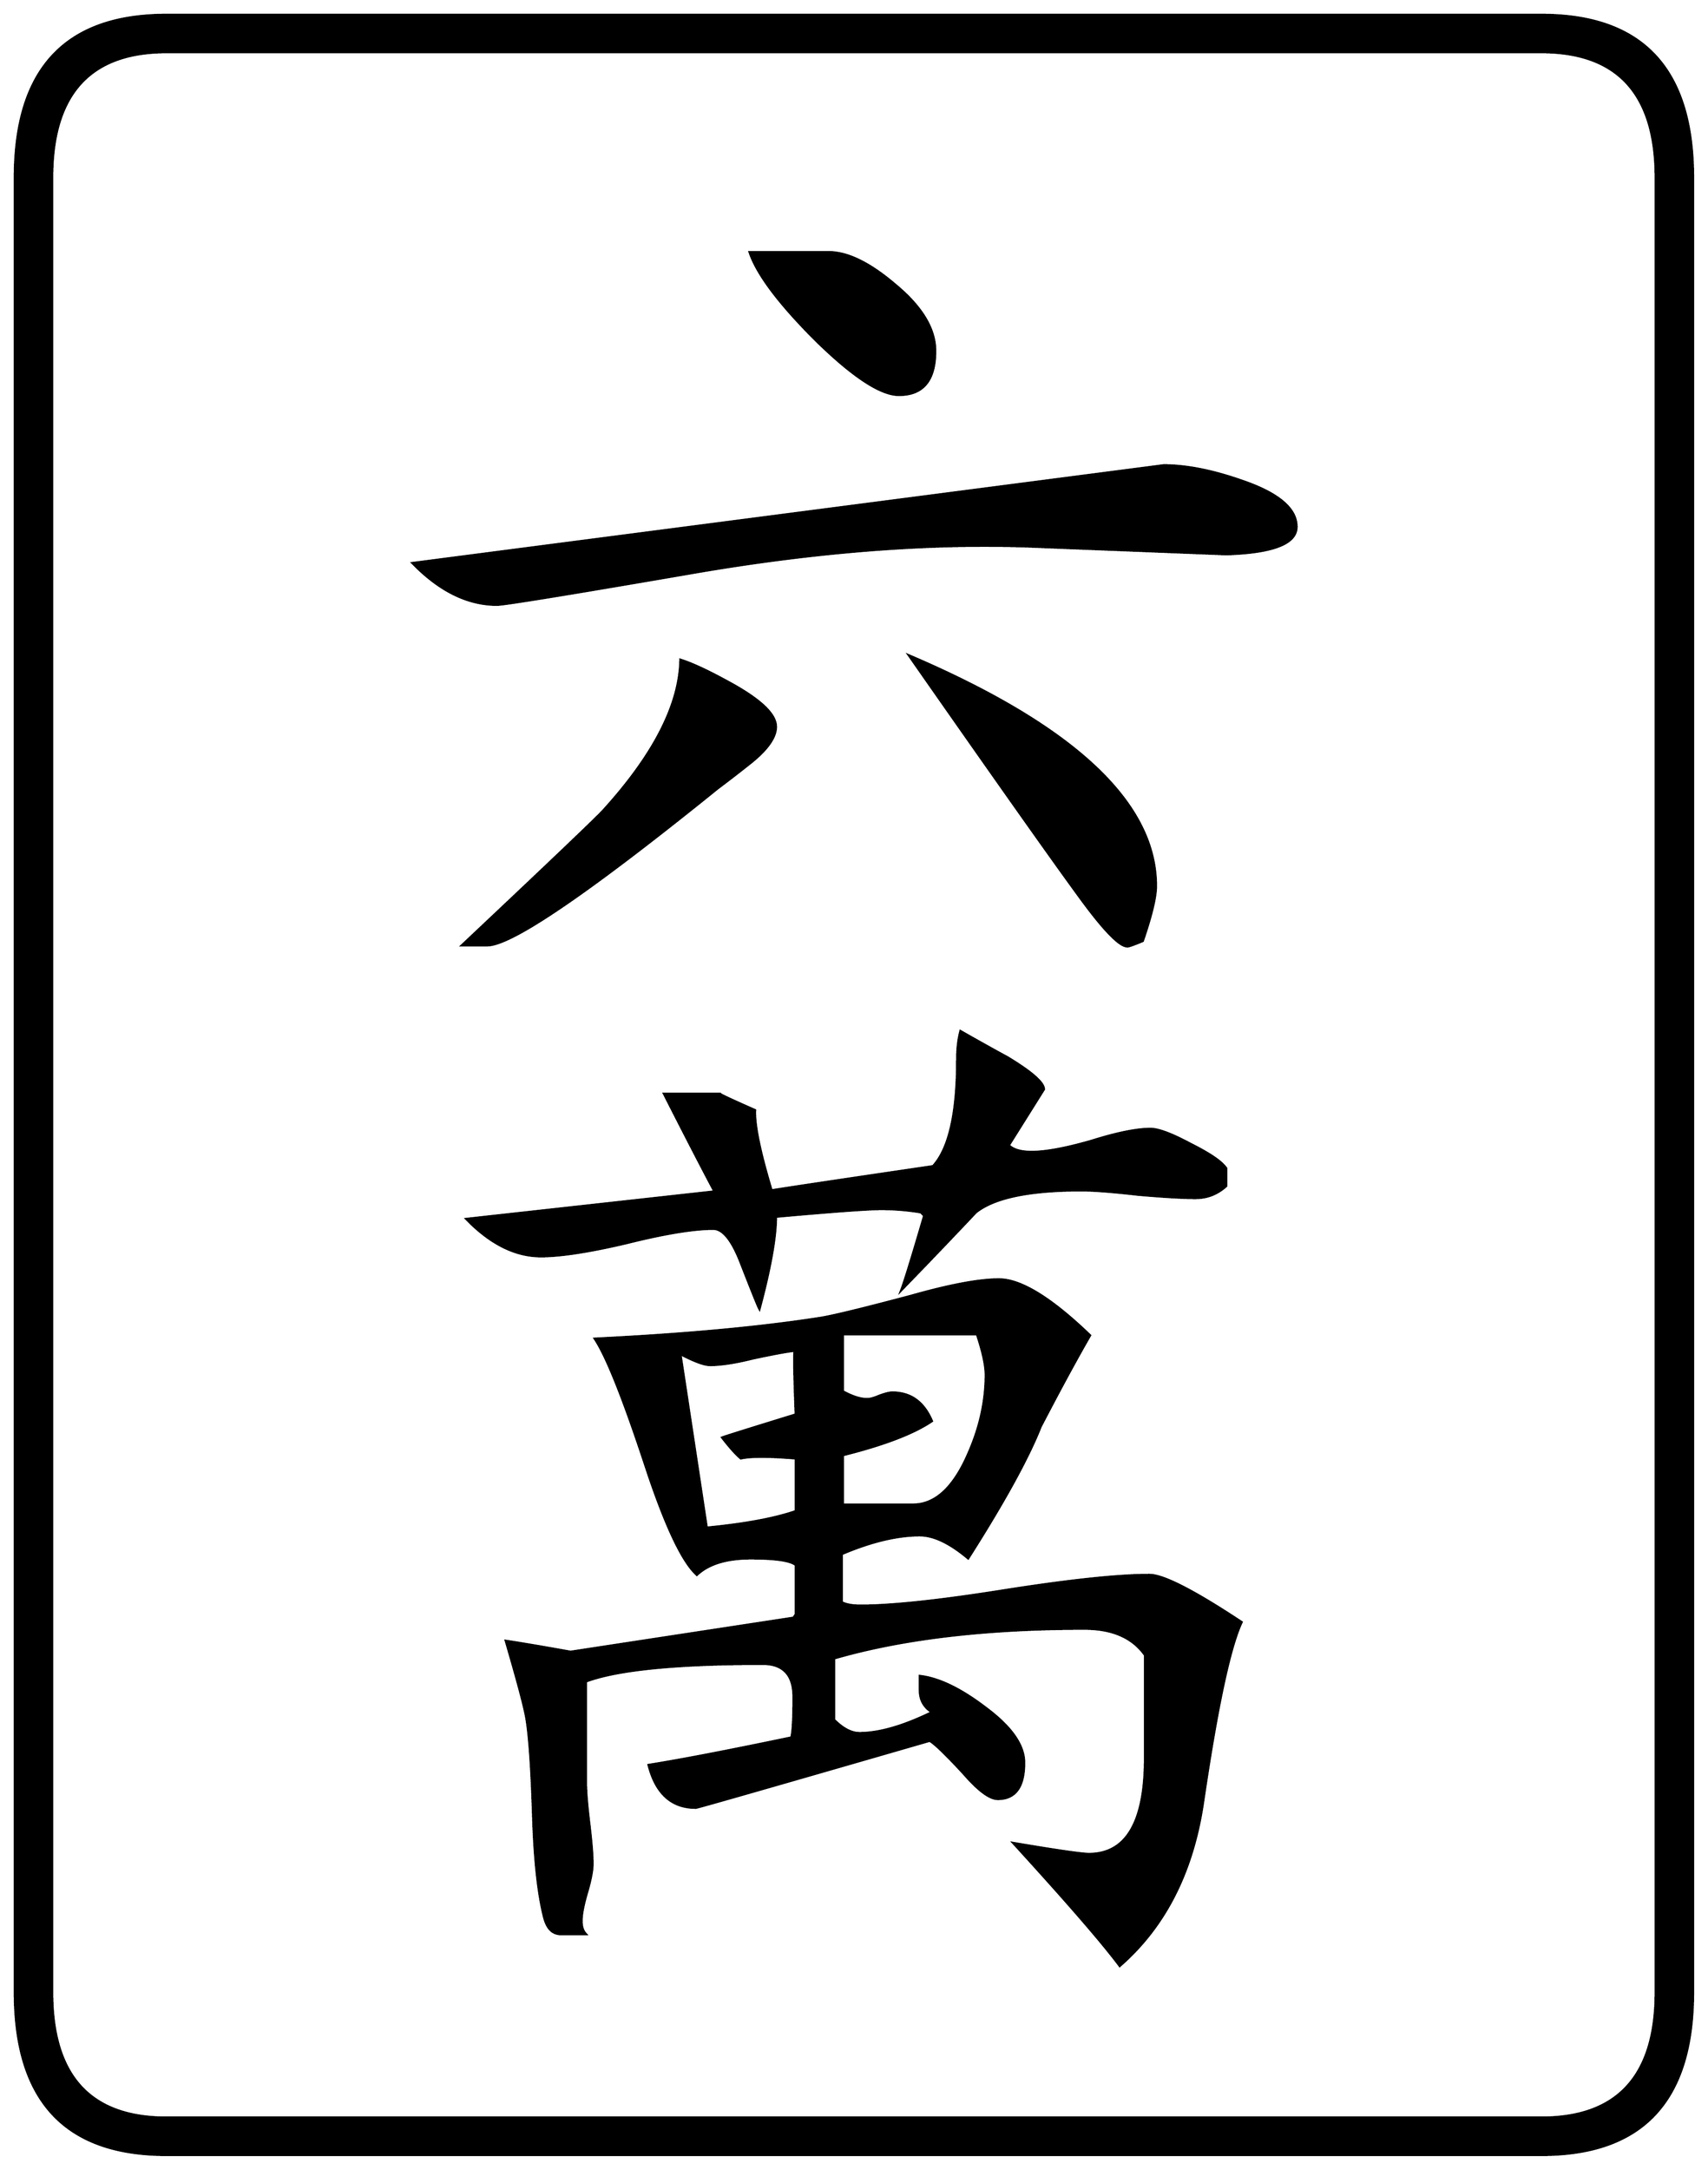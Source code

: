 


\begin{tikzpicture}[y=0.80pt, x=0.80pt, yscale=-1.0, xscale=1.0, inner sep=0pt, outer sep=0pt]
\begin{scope}[shift={(100.0,1706.0)},nonzero rule]
  \path[draw=.,fill=.,line width=1.600pt] (1578.0,244.0) .. controls
    (1578.0,342.667) and (1532.0,392.0) .. (1440.0,392.0) --
    (188.0,392.0) .. controls (96.0,392.0) and (50.0,342.667) ..
    (50.0,244.0) -- (50.0,-1408.0) .. controls (50.0,-1506.667)
    and (96.0,-1556.0) .. (188.0,-1556.0) -- (1440.0,-1556.0) ..
    controls (1532.0,-1556.0) and (1578.0,-1506.667) ..
    (1578.0,-1408.0) -- (1578.0,244.0) -- cycle(1544.0,244.0) --
    (1544.0,-1408.0) .. controls (1544.0,-1484.0) and
    (1509.333,-1522.0) .. (1440.0,-1522.0) -- (188.0,-1522.0) ..
    controls (118.667,-1522.0) and (84.0,-1484.0) ..
    (84.0,-1408.0) -- (84.0,244.0) .. controls (84.0,320.0) and
    (118.667,358.0) .. (188.0,358.0) -- (1440.0,358.0) .. controls
    (1509.333,358.0) and (1544.0,320.0) .. (1544.0,244.0) --
    cycle(888.0,-1250.0) .. controls (888.0,-1223.333) and
    (877.0,-1210.0) .. (855.0,-1210.0) .. controls
    (838.333,-1210.0) and (813.0,-1226.667) .. (779.0,-1260.0) ..
    controls (745.667,-1293.333) and (725.667,-1320.0) ..
    (719.0,-1340.0) -- (791.0,-1340.0) .. controls
    (808.333,-1340.0) and (828.667,-1330.0) .. (852.0,-1310.0) ..
    controls (876.0,-1290.0) and (888.0,-1270.0) ..
    (888.0,-1250.0) -- cycle(1217.0,-1090.0) .. controls
    (1217.0,-1074.667) and (1195.667,-1066.333) .. (1153.0,-1065.0) --
    (975.0,-1072.0) .. controls (883.667,-1075.333) and
    (783.0,-1067.667) .. (673.0,-1049.0) .. controls
    (557.0,-1029.0) and (495.667,-1019.0) .. (489.0,-1019.0) ..
    controls (462.333,-1019.0) and (436.667,-1031.667) ..
    (412.0,-1057.0) -- (1096.0,-1146.0) .. controls
    (1116.667,-1146.0) and (1140.333,-1141.333) .. (1167.0,-1132.0) ..
    controls (1200.333,-1120.667) and (1217.0,-1106.667) ..
    (1217.0,-1090.0) -- cycle(1089.0,-763.0) .. controls
    (1089.0,-753.0) and (1085.0,-736.333) .. (1077.0,-713.0) ..
    controls (1069.0,-709.667) and (1064.333,-708.0) ..
    (1063.0,-708.0) .. controls (1055.667,-708.0) and
    (1040.667,-723.667) .. (1018.0,-755.0) .. controls
    (992.667,-789.667) and (941.333,-862.333) .. (864.0,-973.0) ..
    controls (1014.0,-909.0) and (1089.0,-839.0) ..
    (1089.0,-763.0) -- cycle(743.0,-908.0) .. controls
    (743.0,-898.667) and (735.667,-888.0) .. (721.0,-876.0) ..
    controls (711.0,-868.0) and (700.667,-860.0) .. (690.0,-852.0)
    .. controls (572.0,-756.667) and (502.0,-709.0) ..
    (480.0,-709.0) -- (457.0,-709.0) .. controls (537.0,-784.333)
    and (580.0,-825.333) .. (586.0,-832.0) .. controls
    (632.0,-882.667) and (655.333,-928.333) .. (656.0,-969.0) ..
    controls (666.667,-965.667) and (681.667,-958.667) .. (701.0,-948.0)
    .. controls (729.0,-932.667) and (743.0,-919.333) ..
    (743.0,-908.0) -- cycle(1153.0,-490.0) .. controls
    (1145.0,-482.667) and (1135.667,-479.0) .. (1125.0,-479.0) ..
    controls (1113.667,-479.0) and (1096.333,-480.0) ..
    (1073.0,-482.0) .. controls (1049.667,-484.667) and
    (1032.333,-486.0) .. (1021.0,-486.0) .. controls
    (973.667,-486.0) and (941.667,-479.333) .. (925.0,-466.0) ..
    controls (902.333,-442.0) and (879.667,-418.333) .. (857.0,-395.0)
    .. controls (859.667,-401.667) and (866.667,-424.333) ..
    (878.0,-463.0) -- (875.0,-466.0) .. controls (863.0,-468.0)
    and (851.0,-469.0) .. (839.0,-469.0) .. controls
    (827.0,-469.0) and (795.0,-466.667) .. (743.0,-462.0) ..
    controls (743.0,-443.333) and (738.0,-415.333) .. (728.0,-378.0)
    .. controls (727.333,-378.667) and (721.667,-392.667) ..
    (711.0,-420.0) .. controls (703.0,-440.667) and (694.667,-451.0)
    .. (686.0,-451.0) .. controls (668.0,-451.0) and
    (641.667,-446.667) .. (607.0,-438.0) .. controls (573.0,-430.0)
    and (547.0,-426.0) .. (529.0,-426.0) .. controls
    (505.667,-426.0) and (483.0,-437.333) .. (461.0,-460.0) --
    (687.0,-485.0) .. controls (676.333,-505.0) and (661.0,-534.667)
    .. (641.0,-574.0) -- (692.0,-574.0) .. controls
    (690.667,-574.0) and (701.333,-569.0) .. (724.0,-559.0) ..
    controls (723.333,-545.667) and (728.333,-521.333) .. (739.0,-486.0)
    .. controls (751.0,-488.0) and (800.0,-495.333) ..
    (886.0,-508.0) .. controls (900.667,-524.0) and (908.0,-556.333)
    .. (908.0,-605.0) .. controls (908.0,-615.0) and
    (909.0,-623.667) .. (911.0,-631.0) .. controls (925.0,-623.0)
    and (939.333,-615.0) .. (954.0,-607.0) .. controls
    (976.0,-593.667) and (987.0,-584.0) .. (987.0,-578.0) ..
    controls (987.0,-578.0) and (976.333,-561.0) .. (955.0,-527.0)
    .. controls (959.0,-523.0) and (966.0,-521.0) ..
    (976.0,-521.0) .. controls (988.667,-521.0) and
    (1006.667,-524.333) .. (1030.0,-531.0) .. controls
    (1053.333,-538.333) and (1071.333,-542.0) .. (1084.0,-542.0) ..
    controls (1091.333,-542.0) and (1103.667,-537.333) ..
    (1121.0,-528.0) .. controls (1138.333,-519.333) and
    (1149.0,-512.0) .. (1153.0,-506.0) -- (1153.0,-490.0) --
    cycle(1167.0,-93.0) .. controls (1156.333,-70.333) and
    (1144.667,-16.0) .. (1132.0,70.0) .. controls (1122.667,134.0)
    and (1097.333,184.0) .. (1056.0,220.0) .. controls
    (1040.667,199.333) and (1008.333,162.0) .. (959.0,108.0) ..
    controls (998.333,114.667) and (1021.333,118.0) .. (1028.0,118.0)
    .. controls (1062.0,118.0) and (1079.0,89.0) ..
    (1079.0,31.0) -- (1079.0,-63.0) .. controls (1067.667,-79.0)
    and (1049.333,-87.0) .. (1024.0,-87.0) .. controls
    (934.0,-87.0) and (858.0,-78.0) .. (796.0,-60.0) --
    (796.0,-4.0) .. controls (804.0,4.0) and (811.667,8.0) ..
    (819.0,8.0) .. controls (837.0,8.0) and (859.0,1.667) ..
    (885.0,-11.0) .. controls (877.667,-15.667) and (874.0,-22.333) ..
    (874.0,-31.0) -- (874.0,-44.0) .. controls (891.333,-42.0) and
    (911.333,-32.333) .. (934.0,-15.0) .. controls (957.333,2.333) and
    (969.0,19.0) .. (969.0,35.0) .. controls (969.0,57.0) and
    (961.0,68.0) .. (945.0,68.0) .. controls (937.667,68.0) and
    (927.333,60.333) .. (914.0,45.0) .. controls (898.0,27.667) and
    (887.667,17.667) .. (883.0,15.0) .. controls (742.333,55.667) and
    (671.333,76.0) .. (670.0,76.0) .. controls (648.0,76.0) and
    (633.667,63.0) .. (627.0,37.0) .. controls (656.333,32.333) and
    (699.667,24.0) .. (757.0,12.0) .. controls (758.333,7.333) and
    (759.0,-5.0) .. (759.0,-25.0) .. controls (759.0,-45.0) and
    (749.667,-55.0) .. (731.0,-55.0) .. controls (652.333,-55.0) and
    (598.667,-49.667) .. (570.0,-39.0) -- (570.0,53.0) .. controls
    (570.0,61.0) and (571.0,73.333) .. (573.0,90.0) .. controls
    (575.0,106.667) and (576.0,119.0) .. (576.0,127.0) .. controls
    (576.0,133.0) and (574.333,141.667) .. (571.0,153.0) .. controls
    (567.667,164.333) and (566.0,173.0) .. (566.0,179.0) .. controls
    (566.0,184.333) and (567.333,188.333) .. (570.0,191.0) --
    (547.0,191.0) .. controls (539.667,191.0) and (534.667,186.0) ..
    (532.0,176.0) .. controls (526.667,155.333) and (523.333,125.667) ..
    (522.0,87.0) .. controls (520.667,43.0) and (518.667,12.667) ..
    (516.0,-4.0) .. controls (514.667,-13.333) and (508.333,-37.333) ..
    (497.0,-76.0) .. controls (510.333,-74.0) and (530.0,-70.667) ..
    (556.0,-66.0) -- (759.0,-97.0) -- (761.0,-100.0) --
    (761.0,-145.0) .. controls (756.333,-149.0) and (742.667,-151.0)
    .. (720.0,-151.0) .. controls (698.0,-151.0) and
    (681.667,-146.0) .. (671.0,-136.0) .. controls (657.667,-148.0)
    and (642.0,-181.333) .. (624.0,-236.0) .. controls
    (604.0,-296.667) and (588.667,-335.0) .. (578.0,-351.0) ..
    controls (660.0,-355.0) and (728.667,-361.333) .. (784.0,-370.0)
    .. controls (796.0,-372.0) and (823.333,-378.667) ..
    (866.0,-390.0) .. controls (901.333,-400.0) and (928.0,-405.0)
    .. (946.0,-405.0) .. controls (966.0,-405.0) and
    (993.667,-388.0) .. (1029.0,-354.0) .. controls
    (1016.333,-332.0) and (1001.333,-304.333) .. (984.0,-271.0) ..
    controls (972.667,-242.333) and (950.667,-202.333) .. (918.0,-151.0)
    .. controls (901.333,-165.0) and (886.667,-172.0) ..
    (874.0,-172.0) .. controls (853.333,-172.0) and (829.667,-166.333)
    .. (803.0,-155.0) -- (803.0,-111.0) .. controls
    (807.0,-109.0) and (812.667,-108.0) .. (820.0,-108.0) ..
    controls (848.667,-108.0) and (892.333,-112.667) .. (951.0,-122.0)
    .. controls (1010.333,-131.333) and (1054.333,-136.0) ..
    (1083.0,-136.0) .. controls (1095.667,-136.0) and
    (1123.667,-121.667) .. (1167.0,-93.0) -- cycle(934.0,-318.0) ..
    controls (934.0,-326.667) and (931.333,-339.0) .. (926.0,-355.0)
    -- (804.0,-355.0) -- (804.0,-303.0) .. controls
    (812.667,-298.333) and (820.0,-296.0) .. (826.0,-296.0) ..
    controls (828.667,-296.0) and (832.333,-297.0) .. (837.0,-299.0)
    .. controls (842.333,-301.0) and (846.333,-302.0) ..
    (849.0,-302.0) .. controls (865.667,-302.0) and (877.667,-293.333)
    .. (885.0,-276.0) .. controls (868.333,-264.667) and
    (841.333,-254.333) .. (804.0,-245.0) -- (804.0,-200.0) --
    (868.0,-200.0) .. controls (888.0,-200.0) and (904.667,-215.333)
    .. (918.0,-246.0) .. controls (928.667,-270.0) and
    (934.0,-294.0) .. (934.0,-318.0) -- cycle(761.0,-194.0) --
    (761.0,-242.0) .. controls (736.333,-244.0) and (719.667,-244.0)
    .. (711.0,-242.0) .. controls (706.333,-246.0) and
    (700.667,-252.333) .. (694.0,-261.0) .. controls (695.333,-261.667)
    and (717.667,-268.667) .. (761.0,-282.0) .. controls
    (759.667,-316.667) and (759.333,-336.0) .. (760.0,-340.0) ..
    controls (753.333,-339.333) and (740.667,-337.0) .. (722.0,-333.0)
    .. controls (706.0,-329.0) and (693.0,-327.0) ..
    (683.0,-327.0) .. controls (677.667,-327.0) and (668.667,-330.333)
    .. (656.0,-337.0) -- (680.0,-179.0) .. controls
    (714.667,-182.333) and (741.667,-187.333) .. (761.0,-194.0) --
    cycle;
\end{scope}

\end{tikzpicture}

